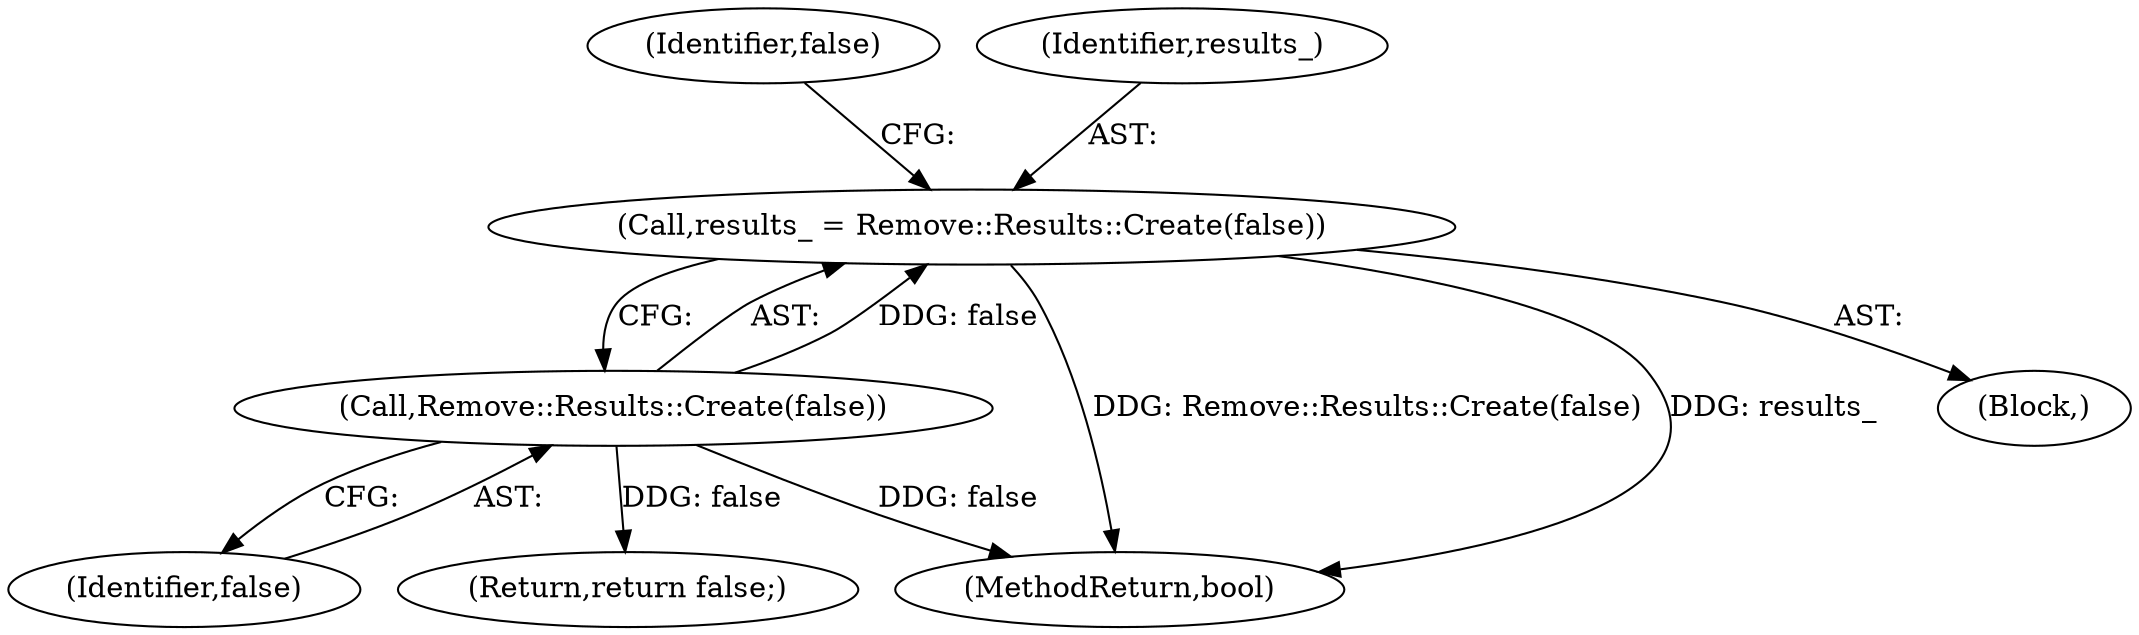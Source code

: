 digraph "0_Chrome_e21bdfb9c758ac411012ad84f83d26d3f7dd69fb_1@API" {
"1000174" [label="(Call,results_ = Remove::Results::Create(false))"];
"1000176" [label="(Call,Remove::Results::Create(false))"];
"1000176" [label="(Call,Remove::Results::Create(false))"];
"1000177" [label="(Identifier,false)"];
"1000174" [label="(Call,results_ = Remove::Results::Create(false))"];
"1000179" [label="(Identifier,false)"];
"1000189" [label="(MethodReturn,bool)"];
"1000170" [label="(Block,)"];
"1000178" [label="(Return,return false;)"];
"1000175" [label="(Identifier,results_)"];
"1000174" -> "1000170"  [label="AST: "];
"1000174" -> "1000176"  [label="CFG: "];
"1000175" -> "1000174"  [label="AST: "];
"1000176" -> "1000174"  [label="AST: "];
"1000179" -> "1000174"  [label="CFG: "];
"1000174" -> "1000189"  [label="DDG: Remove::Results::Create(false)"];
"1000174" -> "1000189"  [label="DDG: results_"];
"1000176" -> "1000174"  [label="DDG: false"];
"1000176" -> "1000177"  [label="CFG: "];
"1000177" -> "1000176"  [label="AST: "];
"1000176" -> "1000189"  [label="DDG: false"];
"1000176" -> "1000178"  [label="DDG: false"];
}
